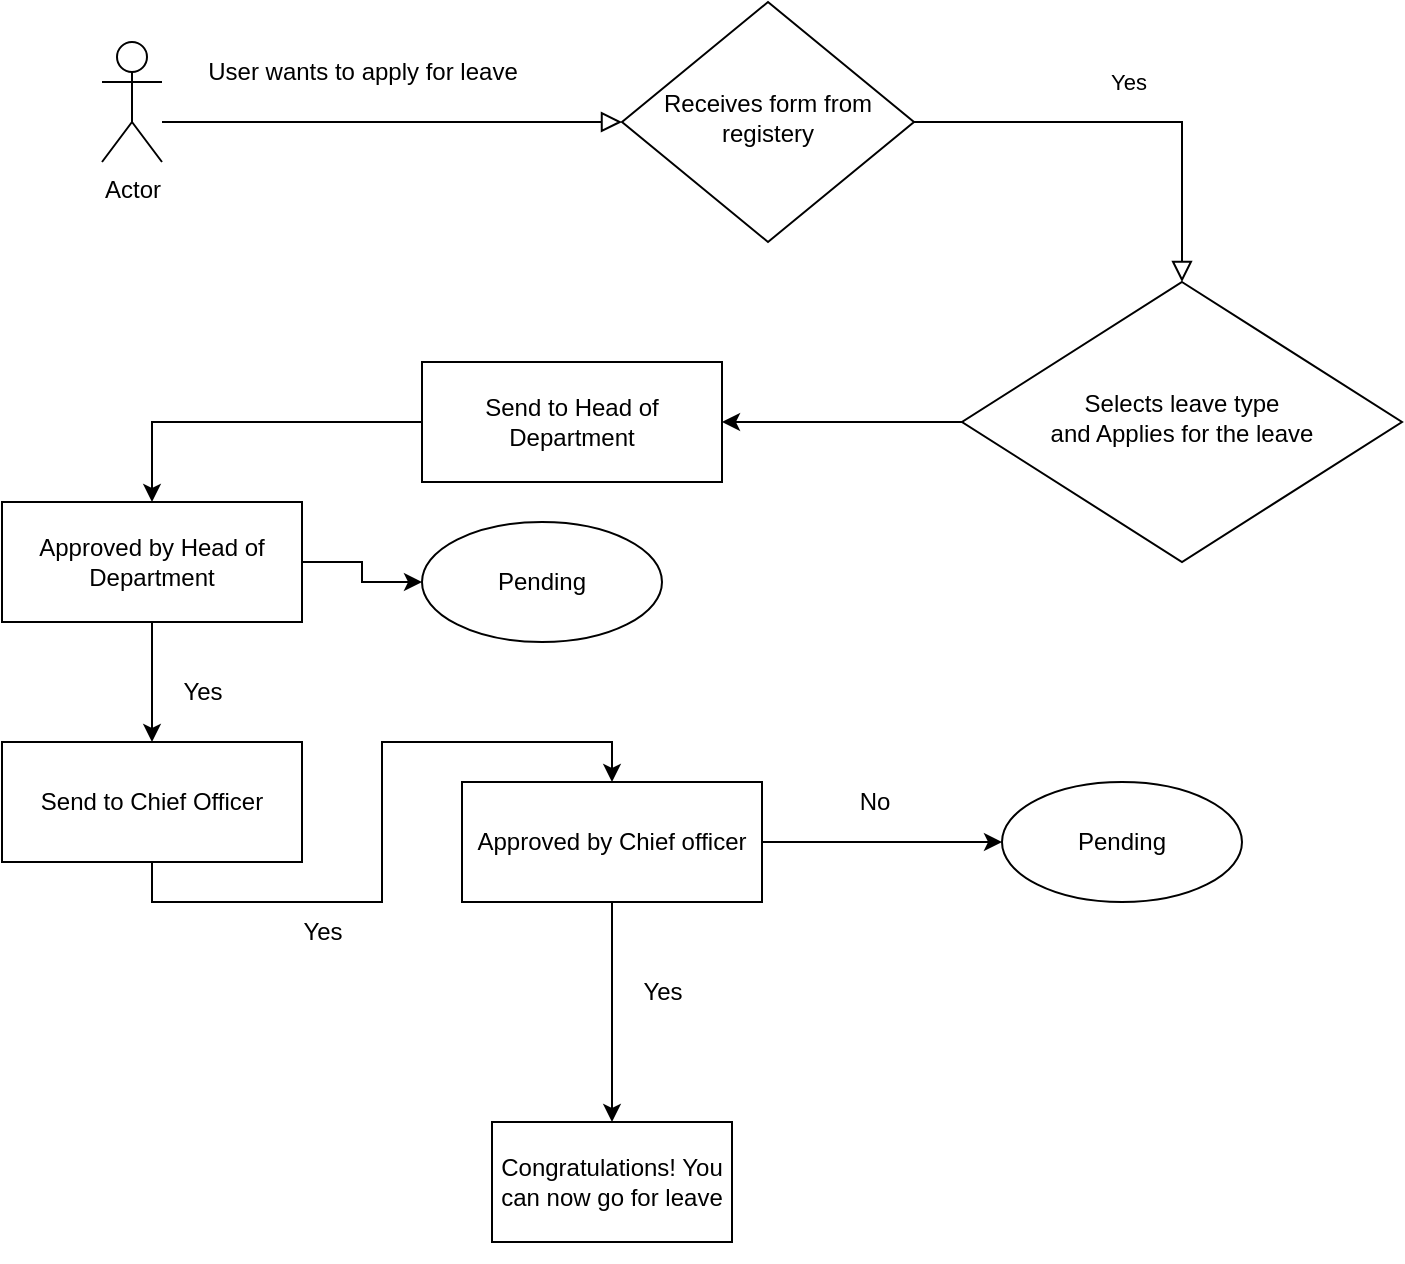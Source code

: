 <mxfile version="20.5.3" type="device"><diagram id="C5RBs43oDa-KdzZeNtuy" name="Page-1"><mxGraphModel dx="868" dy="450" grid="1" gridSize="10" guides="1" tooltips="1" connect="1" arrows="1" fold="1" page="1" pageScale="1" pageWidth="827" pageHeight="1169" math="0" shadow="0"><root><mxCell id="WIyWlLk6GJQsqaUBKTNV-0"/><mxCell id="WIyWlLk6GJQsqaUBKTNV-1" parent="WIyWlLk6GJQsqaUBKTNV-0"/><mxCell id="WIyWlLk6GJQsqaUBKTNV-2" value="" style="rounded=0;html=1;jettySize=auto;orthogonalLoop=1;fontSize=11;endArrow=block;endFill=0;endSize=8;strokeWidth=1;shadow=0;labelBackgroundColor=none;edgeStyle=orthogonalEdgeStyle;" parent="WIyWlLk6GJQsqaUBKTNV-1" source="I2w4DRyYmoeF-1DQG0nS-0" target="WIyWlLk6GJQsqaUBKTNV-6" edge="1"><mxGeometry relative="1" as="geometry"><mxPoint x="150" y="100" as="sourcePoint"/><Array as="points"><mxPoint x="180" y="110"/><mxPoint x="180" y="110"/></Array></mxGeometry></mxCell><mxCell id="WIyWlLk6GJQsqaUBKTNV-4" value="Yes" style="rounded=0;html=1;jettySize=auto;orthogonalLoop=1;fontSize=11;endArrow=block;endFill=0;endSize=8;strokeWidth=1;shadow=0;labelBackgroundColor=none;edgeStyle=orthogonalEdgeStyle;" parent="WIyWlLk6GJQsqaUBKTNV-1" source="WIyWlLk6GJQsqaUBKTNV-6" target="WIyWlLk6GJQsqaUBKTNV-10" edge="1"><mxGeometry y="20" relative="1" as="geometry"><mxPoint as="offset"/></mxGeometry></mxCell><mxCell id="WIyWlLk6GJQsqaUBKTNV-6" value="Receives form from registery" style="rhombus;whiteSpace=wrap;html=1;shadow=0;fontFamily=Helvetica;fontSize=12;align=center;strokeWidth=1;spacing=6;spacingTop=-4;" parent="WIyWlLk6GJQsqaUBKTNV-1" vertex="1"><mxGeometry x="380" y="50" width="146" height="120" as="geometry"/></mxCell><mxCell id="I2w4DRyYmoeF-1DQG0nS-19" style="edgeStyle=orthogonalEdgeStyle;rounded=0;orthogonalLoop=1;jettySize=auto;html=1;" edge="1" parent="WIyWlLk6GJQsqaUBKTNV-1" source="WIyWlLk6GJQsqaUBKTNV-10" target="I2w4DRyYmoeF-1DQG0nS-18"><mxGeometry relative="1" as="geometry"/></mxCell><mxCell id="WIyWlLk6GJQsqaUBKTNV-10" value="Selects leave type &lt;br&gt;and Applies for the leave" style="rhombus;whiteSpace=wrap;html=1;shadow=0;fontFamily=Helvetica;fontSize=12;align=center;strokeWidth=1;spacing=6;spacingTop=-4;" parent="WIyWlLk6GJQsqaUBKTNV-1" vertex="1"><mxGeometry x="550" y="190" width="220" height="140" as="geometry"/></mxCell><mxCell id="I2w4DRyYmoeF-1DQG0nS-0" value="Actor" style="shape=umlActor;verticalLabelPosition=bottom;verticalAlign=top;html=1;outlineConnect=0;" vertex="1" parent="WIyWlLk6GJQsqaUBKTNV-1"><mxGeometry x="120" y="70" width="30" height="60" as="geometry"/></mxCell><mxCell id="I2w4DRyYmoeF-1DQG0nS-1" value="User wants to apply for leave" style="text;html=1;resizable=0;autosize=1;align=center;verticalAlign=middle;points=[];fillColor=none;strokeColor=none;rounded=0;" vertex="1" parent="WIyWlLk6GJQsqaUBKTNV-1"><mxGeometry x="160" y="70" width="180" height="30" as="geometry"/></mxCell><mxCell id="I2w4DRyYmoeF-1DQG0nS-13" value="" style="edgeStyle=orthogonalEdgeStyle;rounded=0;orthogonalLoop=1;jettySize=auto;html=1;" edge="1" parent="WIyWlLk6GJQsqaUBKTNV-1" source="I2w4DRyYmoeF-1DQG0nS-6" target="I2w4DRyYmoeF-1DQG0nS-12"><mxGeometry relative="1" as="geometry"/></mxCell><mxCell id="I2w4DRyYmoeF-1DQG0nS-15" value="" style="edgeStyle=orthogonalEdgeStyle;rounded=0;orthogonalLoop=1;jettySize=auto;html=1;" edge="1" parent="WIyWlLk6GJQsqaUBKTNV-1" source="I2w4DRyYmoeF-1DQG0nS-6" target="I2w4DRyYmoeF-1DQG0nS-14"><mxGeometry relative="1" as="geometry"/></mxCell><mxCell id="I2w4DRyYmoeF-1DQG0nS-6" value="Approved by Head of Department" style="rounded=0;whiteSpace=wrap;html=1;" vertex="1" parent="WIyWlLk6GJQsqaUBKTNV-1"><mxGeometry x="70" y="300" width="150" height="60" as="geometry"/></mxCell><mxCell id="I2w4DRyYmoeF-1DQG0nS-9" value="No" style="text;html=1;resizable=0;autosize=1;align=center;verticalAlign=middle;points=[];fillColor=none;strokeColor=none;rounded=0;" vertex="1" parent="WIyWlLk6GJQsqaUBKTNV-1"><mxGeometry x="374" y="650" width="40" height="30" as="geometry"/></mxCell><mxCell id="I2w4DRyYmoeF-1DQG0nS-12" value="Pending" style="ellipse;whiteSpace=wrap;html=1;rounded=0;" vertex="1" parent="WIyWlLk6GJQsqaUBKTNV-1"><mxGeometry x="280" y="310" width="120" height="60" as="geometry"/></mxCell><mxCell id="I2w4DRyYmoeF-1DQG0nS-27" style="edgeStyle=orthogonalEdgeStyle;rounded=0;orthogonalLoop=1;jettySize=auto;html=1;exitX=0.5;exitY=1;exitDx=0;exitDy=0;entryX=0.5;entryY=0;entryDx=0;entryDy=0;" edge="1" parent="WIyWlLk6GJQsqaUBKTNV-1" source="I2w4DRyYmoeF-1DQG0nS-14" target="I2w4DRyYmoeF-1DQG0nS-26"><mxGeometry relative="1" as="geometry"/></mxCell><mxCell id="I2w4DRyYmoeF-1DQG0nS-14" value="Send to Chief Officer" style="rounded=0;whiteSpace=wrap;html=1;" vertex="1" parent="WIyWlLk6GJQsqaUBKTNV-1"><mxGeometry x="70" y="420" width="150" height="60" as="geometry"/></mxCell><mxCell id="I2w4DRyYmoeF-1DQG0nS-16" value="Yes" style="text;html=1;resizable=0;autosize=1;align=center;verticalAlign=middle;points=[];fillColor=none;strokeColor=none;rounded=0;" vertex="1" parent="WIyWlLk6GJQsqaUBKTNV-1"><mxGeometry x="380" y="530" width="40" height="30" as="geometry"/></mxCell><mxCell id="I2w4DRyYmoeF-1DQG0nS-21" style="edgeStyle=orthogonalEdgeStyle;rounded=0;orthogonalLoop=1;jettySize=auto;html=1;" edge="1" parent="WIyWlLk6GJQsqaUBKTNV-1" source="I2w4DRyYmoeF-1DQG0nS-18" target="I2w4DRyYmoeF-1DQG0nS-6"><mxGeometry relative="1" as="geometry"/></mxCell><mxCell id="I2w4DRyYmoeF-1DQG0nS-18" value="Send to Head of Department" style="rounded=0;whiteSpace=wrap;html=1;" vertex="1" parent="WIyWlLk6GJQsqaUBKTNV-1"><mxGeometry x="280" y="230" width="150" height="60" as="geometry"/></mxCell><mxCell id="I2w4DRyYmoeF-1DQG0nS-20" value="Yes" style="text;html=1;resizable=0;autosize=1;align=center;verticalAlign=middle;points=[];fillColor=none;strokeColor=none;rounded=0;" vertex="1" parent="WIyWlLk6GJQsqaUBKTNV-1"><mxGeometry x="290" y="470" width="40" height="30" as="geometry"/></mxCell><mxCell id="I2w4DRyYmoeF-1DQG0nS-22" value="Yes" style="text;html=1;resizable=0;autosize=1;align=center;verticalAlign=middle;points=[];fillColor=none;strokeColor=none;rounded=0;" vertex="1" parent="WIyWlLk6GJQsqaUBKTNV-1"><mxGeometry x="150" y="380" width="40" height="30" as="geometry"/></mxCell><mxCell id="I2w4DRyYmoeF-1DQG0nS-23" value="Pending" style="ellipse;whiteSpace=wrap;html=1;rounded=0;" vertex="1" parent="WIyWlLk6GJQsqaUBKTNV-1"><mxGeometry x="570" y="440" width="120" height="60" as="geometry"/></mxCell><mxCell id="I2w4DRyYmoeF-1DQG0nS-25" value="No" style="text;html=1;resizable=0;autosize=1;align=center;verticalAlign=middle;points=[];fillColor=none;strokeColor=none;rounded=0;" vertex="1" parent="WIyWlLk6GJQsqaUBKTNV-1"><mxGeometry x="486" y="435" width="40" height="30" as="geometry"/></mxCell><mxCell id="I2w4DRyYmoeF-1DQG0nS-29" style="edgeStyle=orthogonalEdgeStyle;rounded=0;orthogonalLoop=1;jettySize=auto;html=1;" edge="1" parent="WIyWlLk6GJQsqaUBKTNV-1" source="I2w4DRyYmoeF-1DQG0nS-26" target="I2w4DRyYmoeF-1DQG0nS-23"><mxGeometry relative="1" as="geometry"/></mxCell><mxCell id="I2w4DRyYmoeF-1DQG0nS-31" value="" style="edgeStyle=orthogonalEdgeStyle;rounded=0;orthogonalLoop=1;jettySize=auto;html=1;" edge="1" parent="WIyWlLk6GJQsqaUBKTNV-1" source="I2w4DRyYmoeF-1DQG0nS-26" target="I2w4DRyYmoeF-1DQG0nS-30"><mxGeometry relative="1" as="geometry"/></mxCell><mxCell id="I2w4DRyYmoeF-1DQG0nS-26" value="Approved by Chief officer" style="rounded=0;whiteSpace=wrap;html=1;" vertex="1" parent="WIyWlLk6GJQsqaUBKTNV-1"><mxGeometry x="300" y="440" width="150" height="60" as="geometry"/></mxCell><mxCell id="I2w4DRyYmoeF-1DQG0nS-30" value="Congratulations! You can now go for leave" style="whiteSpace=wrap;html=1;rounded=0;" vertex="1" parent="WIyWlLk6GJQsqaUBKTNV-1"><mxGeometry x="315" y="610" width="120" height="60" as="geometry"/></mxCell><mxCell id="I2w4DRyYmoeF-1DQG0nS-32" value="Yes" style="text;html=1;resizable=0;autosize=1;align=center;verticalAlign=middle;points=[];fillColor=none;strokeColor=none;rounded=0;" vertex="1" parent="WIyWlLk6GJQsqaUBKTNV-1"><mxGeometry x="210" y="500" width="40" height="30" as="geometry"/></mxCell></root></mxGraphModel></diagram></mxfile>
